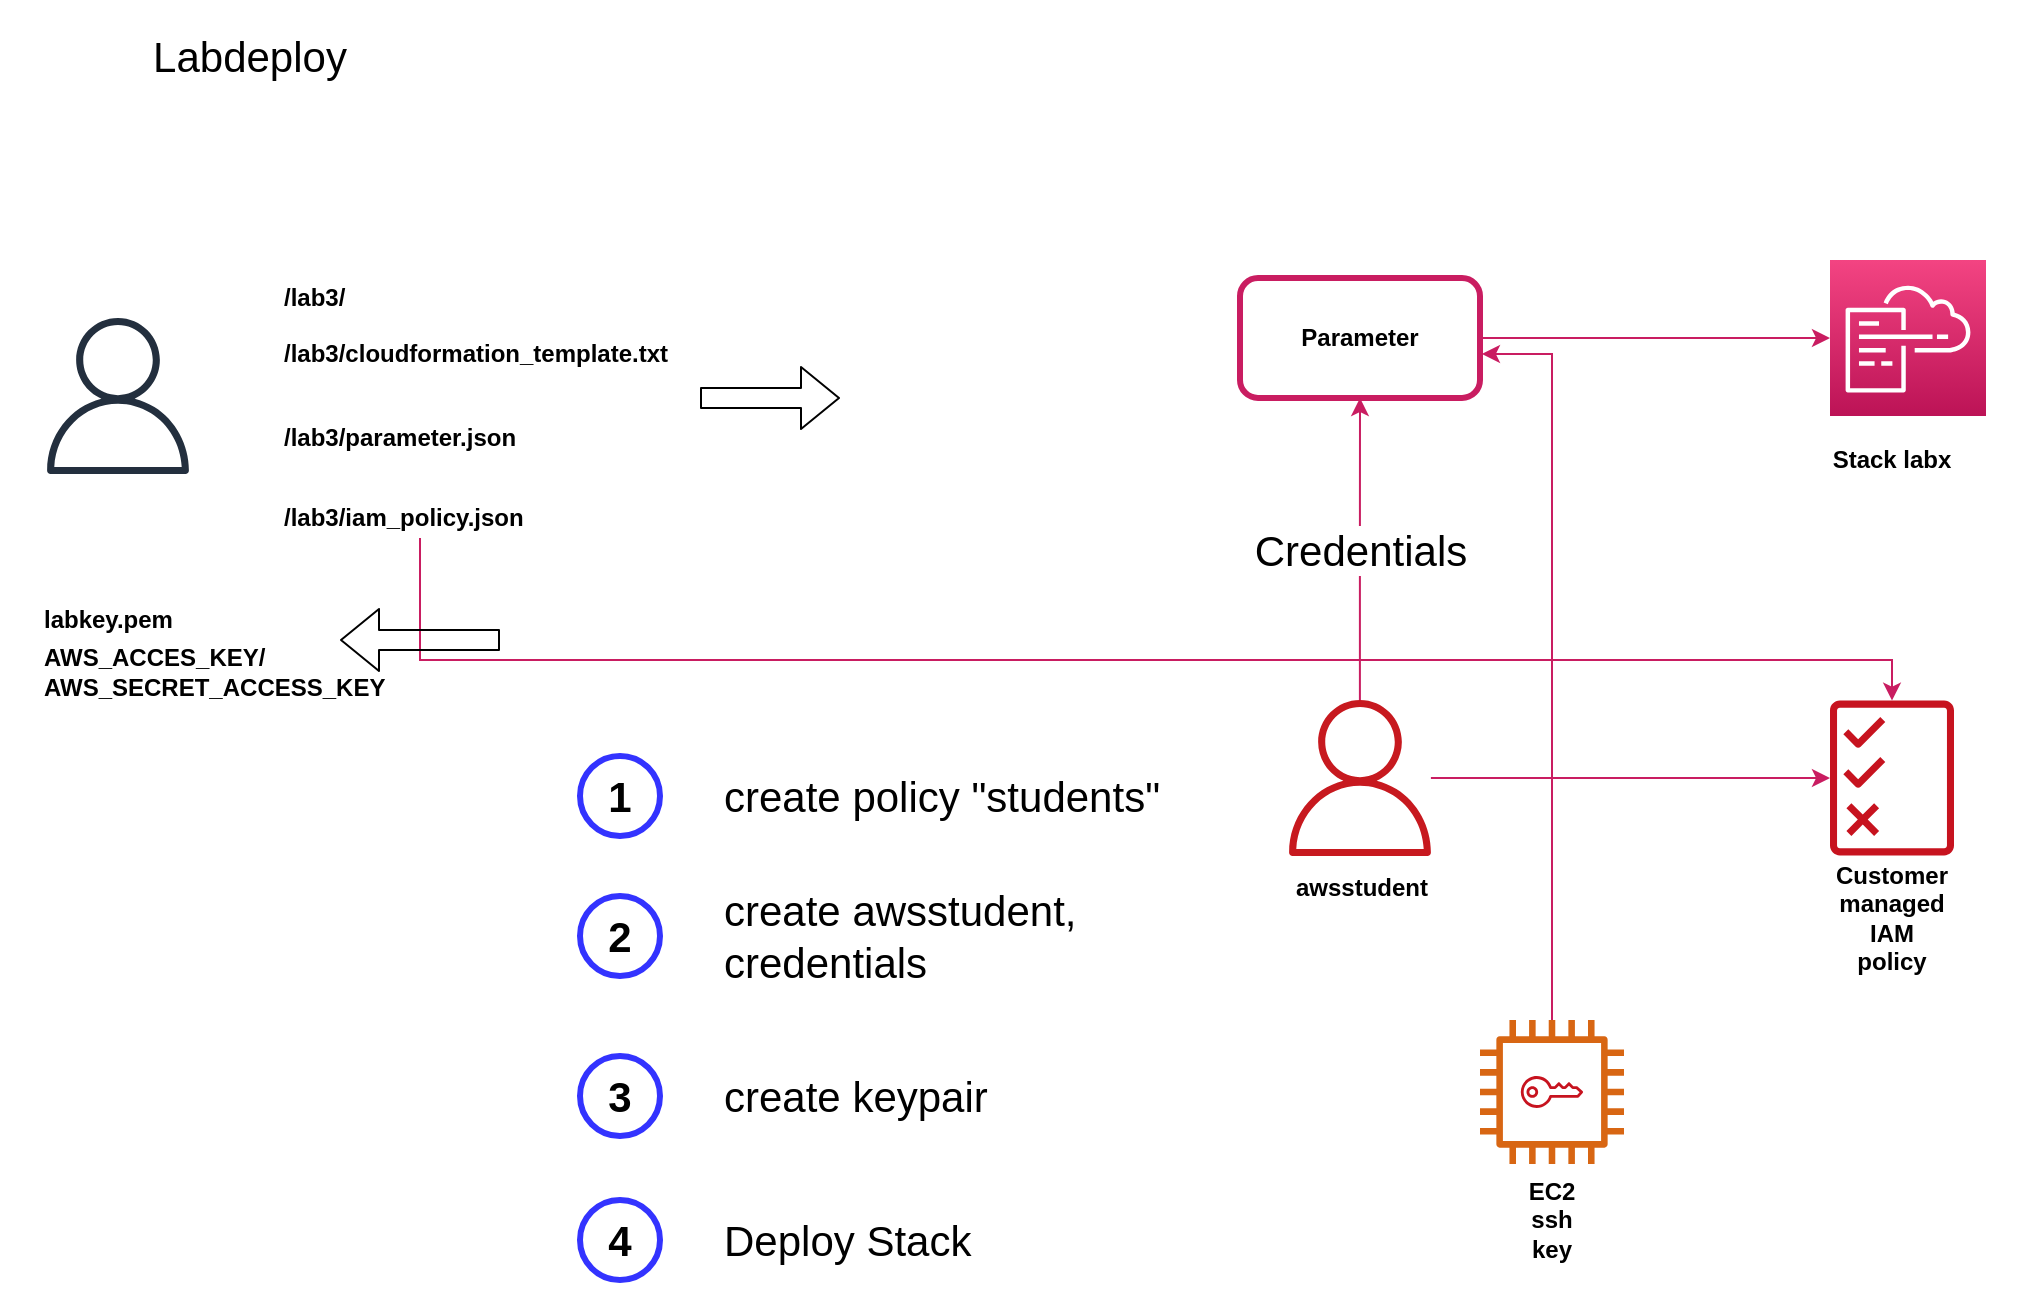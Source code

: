 <mxfile version="13.9.9" type="device"><diagram id="Ht1M8jgEwFfnCIfOTk4-" name="Page-1"><mxGraphModel dx="632" dy="573" grid="1" gridSize="10" guides="1" tooltips="1" connect="1" arrows="1" fold="1" page="1" pageScale="1" pageWidth="1169" pageHeight="827" math="0" shadow="0"><root><mxCell id="0"/><mxCell id="1" parent="0"/><mxCell id="5IgirfJdHckM_c_vOJK0-1" value="" style="outlineConnect=0;fontColor=#232F3E;gradientColor=#F34482;gradientDirection=north;fillColor=#BC1356;strokeColor=#ffffff;dashed=0;verticalLabelPosition=bottom;verticalAlign=top;align=center;html=1;fontSize=12;fontStyle=0;aspect=fixed;shape=mxgraph.aws4.resourceIcon;resIcon=mxgraph.aws4.cloudformation;" parent="1" vertex="1"><mxGeometry x="965" y="170" width="78" height="78" as="geometry"/></mxCell><mxCell id="5IgirfJdHckM_c_vOJK0-4" style="edgeStyle=orthogonalEdgeStyle;rounded=0;orthogonalLoop=1;jettySize=auto;html=1;strokeColor=#C91D61;" parent="1" source="5IgirfJdHckM_c_vOJK0-2" target="5IgirfJdHckM_c_vOJK0-1" edge="1"><mxGeometry relative="1" as="geometry"/></mxCell><mxCell id="5IgirfJdHckM_c_vOJK0-2" value="" style="rounded=1;whiteSpace=wrap;html=1;strokeColor=#C91D61;fillColor=none;strokeWidth=3;" parent="1" vertex="1"><mxGeometry x="670" y="179" width="120" height="60" as="geometry"/></mxCell><mxCell id="5IgirfJdHckM_c_vOJK0-3" value="Parameter" style="text;html=1;strokeColor=none;fillColor=none;align=center;verticalAlign=middle;whiteSpace=wrap;rounded=0;fontStyle=1" parent="1" vertex="1"><mxGeometry x="710" y="199" width="40" height="20" as="geometry"/></mxCell><mxCell id="5IgirfJdHckM_c_vOJK0-7" style="edgeStyle=orthogonalEdgeStyle;rounded=0;orthogonalLoop=1;jettySize=auto;html=1;strokeColor=#C91D61;" parent="1" source="5IgirfJdHckM_c_vOJK0-5" target="5IgirfJdHckM_c_vOJK0-9" edge="1"><mxGeometry relative="1" as="geometry"><mxPoint x="965.376" y="429" as="targetPoint"/></mxGeometry></mxCell><mxCell id="5IgirfJdHckM_c_vOJK0-20" value="Credentials" style="edgeStyle=orthogonalEdgeStyle;rounded=0;orthogonalLoop=1;jettySize=auto;html=1;entryX=0.5;entryY=1;entryDx=0;entryDy=0;strokeColor=#C91D61;fontSize=21;" parent="1" source="5IgirfJdHckM_c_vOJK0-5" target="5IgirfJdHckM_c_vOJK0-2" edge="1"><mxGeometry relative="1" as="geometry"/></mxCell><mxCell id="5IgirfJdHckM_c_vOJK0-5" value="" style="outlineConnect=0;fontColor=#232F3E;gradientColor=none;strokeColor=none;dashed=0;verticalLabelPosition=bottom;verticalAlign=top;align=center;html=1;fontSize=12;fontStyle=0;aspect=fixed;pointerEvents=1;shape=mxgraph.aws4.user;fillColor=#C7191F;" parent="1" vertex="1"><mxGeometry x="691" y="390" width="78" height="78" as="geometry"/></mxCell><mxCell id="5IgirfJdHckM_c_vOJK0-6" value="awsstudent" style="text;html=1;strokeColor=none;fillColor=none;align=center;verticalAlign=middle;whiteSpace=wrap;rounded=0;fontStyle=1" parent="1" vertex="1"><mxGeometry x="711" y="474" width="40" height="20" as="geometry"/></mxCell><mxCell id="5IgirfJdHckM_c_vOJK0-9" value="" style="outlineConnect=0;fontColor=#232F3E;gradientColor=none;fillColor=#C7131F;strokeColor=none;dashed=0;verticalLabelPosition=bottom;verticalAlign=top;align=center;html=1;fontSize=12;fontStyle=0;aspect=fixed;pointerEvents=1;shape=mxgraph.aws4.permissions;" parent="1" vertex="1"><mxGeometry x="965" y="390" width="62" height="78" as="geometry"/></mxCell><mxCell id="5IgirfJdHckM_c_vOJK0-10" value="/lab3/" style="text;html=1;strokeColor=none;fillColor=none;align=left;verticalAlign=middle;whiteSpace=wrap;rounded=0;fontStyle=1" parent="1" vertex="1"><mxGeometry x="190" y="179" width="40" height="20" as="geometry"/></mxCell><mxCell id="5IgirfJdHckM_c_vOJK0-11" value="/lab3/cloudformation_template.txt" style="text;html=1;strokeColor=none;fillColor=none;align=left;verticalAlign=middle;whiteSpace=wrap;rounded=0;fontStyle=1" parent="1" vertex="1"><mxGeometry x="190" y="207" width="40" height="20" as="geometry"/></mxCell><mxCell id="5IgirfJdHckM_c_vOJK0-29" style="edgeStyle=orthogonalEdgeStyle;rounded=0;orthogonalLoop=1;jettySize=auto;html=1;strokeColor=#C91D61;fontSize=21;" parent="1" source="5IgirfJdHckM_c_vOJK0-12" target="5IgirfJdHckM_c_vOJK0-9" edge="1"><mxGeometry relative="1" as="geometry"><Array as="points"><mxPoint x="996" y="370"/></Array></mxGeometry></mxCell><mxCell id="5IgirfJdHckM_c_vOJK0-12" value="/lab3/iam_policy.json" style="text;html=1;strokeColor=none;fillColor=none;align=left;verticalAlign=middle;whiteSpace=wrap;rounded=0;fontStyle=1" parent="1" vertex="1"><mxGeometry x="190" y="289" width="140" height="20" as="geometry"/></mxCell><mxCell id="5IgirfJdHckM_c_vOJK0-14" value="/lab3/parameter.json" style="text;html=1;strokeColor=none;fillColor=none;align=left;verticalAlign=middle;whiteSpace=wrap;rounded=0;fontStyle=1" parent="1" vertex="1"><mxGeometry x="190" y="249" width="40" height="20" as="geometry"/></mxCell><mxCell id="5IgirfJdHckM_c_vOJK0-15" value="&lt;b style=&quot;font-size: 21px;&quot;&gt;1&lt;/b&gt;" style="ellipse;whiteSpace=wrap;html=1;aspect=fixed;strokeWidth=3;align=center;fillColor=none;strokeColor=#3333FF;fontSize=21;" parent="1" vertex="1"><mxGeometry x="340" y="418" width="40" height="40" as="geometry"/></mxCell><mxCell id="5IgirfJdHckM_c_vOJK0-17" value="create policy &quot;students&quot;" style="text;html=1;strokeColor=none;fillColor=none;align=left;verticalAlign=middle;whiteSpace=wrap;rounded=0;fontSize=21;" parent="1" vertex="1"><mxGeometry x="410" y="410" width="250" height="56" as="geometry"/></mxCell><mxCell id="5IgirfJdHckM_c_vOJK0-18" value="&lt;b style=&quot;font-size: 21px&quot;&gt;2&lt;/b&gt;" style="ellipse;whiteSpace=wrap;html=1;aspect=fixed;strokeWidth=3;align=center;fillColor=none;strokeColor=#3333FF;fontSize=21;" parent="1" vertex="1"><mxGeometry x="340" y="488" width="40" height="40" as="geometry"/></mxCell><mxCell id="5IgirfJdHckM_c_vOJK0-19" value="create awsstudent, credentials" style="text;html=1;strokeColor=none;fillColor=none;align=left;verticalAlign=middle;whiteSpace=wrap;rounded=0;fontSize=21;" parent="1" vertex="1"><mxGeometry x="410" y="480" width="250" height="56" as="geometry"/></mxCell><mxCell id="5IgirfJdHckM_c_vOJK0-21" value="&lt;b style=&quot;font-size: 21px&quot;&gt;3&lt;/b&gt;" style="ellipse;whiteSpace=wrap;html=1;aspect=fixed;strokeWidth=3;align=center;fillColor=none;strokeColor=#3333FF;fontSize=21;" parent="1" vertex="1"><mxGeometry x="340" y="568" width="40" height="40" as="geometry"/></mxCell><mxCell id="5IgirfJdHckM_c_vOJK0-22" value="create keypair" style="text;html=1;strokeColor=none;fillColor=none;align=left;verticalAlign=middle;whiteSpace=wrap;rounded=0;fontSize=21;" parent="1" vertex="1"><mxGeometry x="410" y="560" width="250" height="56" as="geometry"/></mxCell><mxCell id="5IgirfJdHckM_c_vOJK0-25" style="edgeStyle=orthogonalEdgeStyle;rounded=0;orthogonalLoop=1;jettySize=auto;html=1;entryX=1.008;entryY=0.633;entryDx=0;entryDy=0;entryPerimeter=0;strokeColor=#C91D61;fontSize=21;" parent="1" source="5IgirfJdHckM_c_vOJK0-23" target="5IgirfJdHckM_c_vOJK0-2" edge="1"><mxGeometry relative="1" as="geometry"/></mxCell><mxCell id="5IgirfJdHckM_c_vOJK0-23" value="" style="outlineConnect=0;fontColor=#232F3E;gradientColor=none;fillColor=#D86613;strokeColor=none;dashed=0;verticalLabelPosition=bottom;verticalAlign=top;align=center;html=1;fontSize=12;fontStyle=0;aspect=fixed;pointerEvents=1;shape=mxgraph.aws4.instance2;" parent="1" vertex="1"><mxGeometry x="790" y="550" width="72" height="72" as="geometry"/></mxCell><mxCell id="5IgirfJdHckM_c_vOJK0-24" value="" style="outlineConnect=0;fontColor=#232F3E;gradientColor=none;fillColor=#C7131F;strokeColor=none;dashed=0;verticalLabelPosition=bottom;verticalAlign=top;align=center;html=1;fontSize=12;fontStyle=0;aspect=fixed;pointerEvents=1;shape=mxgraph.aws4.addon;" parent="1" vertex="1"><mxGeometry x="810.4" y="578" width="31.2" height="16" as="geometry"/></mxCell><mxCell id="5IgirfJdHckM_c_vOJK0-26" value="&lt;b style=&quot;font-size: 21px&quot;&gt;4&lt;/b&gt;" style="ellipse;whiteSpace=wrap;html=1;aspect=fixed;strokeWidth=3;align=center;fillColor=none;strokeColor=#3333FF;fontSize=21;" parent="1" vertex="1"><mxGeometry x="340" y="640" width="40" height="40" as="geometry"/></mxCell><mxCell id="5IgirfJdHckM_c_vOJK0-27" value="Deploy Stack" style="text;html=1;strokeColor=none;fillColor=none;align=left;verticalAlign=middle;whiteSpace=wrap;rounded=0;fontSize=21;" parent="1" vertex="1"><mxGeometry x="410" y="632" width="250" height="56" as="geometry"/></mxCell><mxCell id="5IgirfJdHckM_c_vOJK0-28" value="Labdeploy" style="text;html=1;strokeColor=none;fillColor=none;align=center;verticalAlign=middle;whiteSpace=wrap;rounded=0;fontSize=21;" parent="1" vertex="1"><mxGeometry x="50" y="40" width="250" height="56" as="geometry"/></mxCell><mxCell id="scsOYpz3LhDqflmL9Umf-1" value="Customer managed IAM policy" style="text;html=1;strokeColor=none;fillColor=none;align=center;verticalAlign=middle;whiteSpace=wrap;rounded=0;fontStyle=1" vertex="1" parent="1"><mxGeometry x="976" y="478" width="40" height="42" as="geometry"/></mxCell><mxCell id="scsOYpz3LhDqflmL9Umf-2" value="EC2 ssh key" style="text;html=1;strokeColor=none;fillColor=none;align=center;verticalAlign=middle;whiteSpace=wrap;rounded=0;fontStyle=1" vertex="1" parent="1"><mxGeometry x="806" y="640" width="40" height="20" as="geometry"/></mxCell><mxCell id="scsOYpz3LhDqflmL9Umf-4" value="Stack labx" style="text;html=1;strokeColor=none;fillColor=none;align=center;verticalAlign=middle;whiteSpace=wrap;rounded=0;fontStyle=1" vertex="1" parent="1"><mxGeometry x="926" y="260" width="140" height="20" as="geometry"/></mxCell><mxCell id="scsOYpz3LhDqflmL9Umf-5" value="" style="outlineConnect=0;fontColor=#232F3E;gradientColor=none;fillColor=#232F3E;strokeColor=none;dashed=0;verticalLabelPosition=bottom;verticalAlign=top;align=center;html=1;fontSize=12;fontStyle=0;aspect=fixed;pointerEvents=1;shape=mxgraph.aws4.user;" vertex="1" parent="1"><mxGeometry x="70" y="199" width="78" height="78" as="geometry"/></mxCell><mxCell id="scsOYpz3LhDqflmL9Umf-7" value="labkey.pem" style="text;html=1;strokeColor=none;fillColor=none;align=left;verticalAlign=middle;whiteSpace=wrap;rounded=0;fontStyle=1" vertex="1" parent="1"><mxGeometry x="70" y="340" width="81" height="20" as="geometry"/></mxCell><mxCell id="scsOYpz3LhDqflmL9Umf-8" value="AWS_ACCES_KEY/&lt;br&gt;AWS_SECRET_ACCESS_KEY" style="text;html=1;strokeColor=none;fillColor=none;align=left;verticalAlign=middle;whiteSpace=wrap;rounded=0;fontStyle=1" vertex="1" parent="1"><mxGeometry x="70" y="366" width="81" height="20" as="geometry"/></mxCell><mxCell id="scsOYpz3LhDqflmL9Umf-9" value="" style="shape=flexArrow;endArrow=classic;html=1;" edge="1" parent="1"><mxGeometry width="50" height="50" relative="1" as="geometry"><mxPoint x="400" y="239" as="sourcePoint"/><mxPoint x="470" y="239" as="targetPoint"/></mxGeometry></mxCell><mxCell id="scsOYpz3LhDqflmL9Umf-10" value="" style="shape=flexArrow;endArrow=classic;html=1;" edge="1" parent="1"><mxGeometry width="50" height="50" relative="1" as="geometry"><mxPoint x="300" y="360" as="sourcePoint"/><mxPoint x="220" y="360" as="targetPoint"/></mxGeometry></mxCell></root></mxGraphModel></diagram></mxfile>